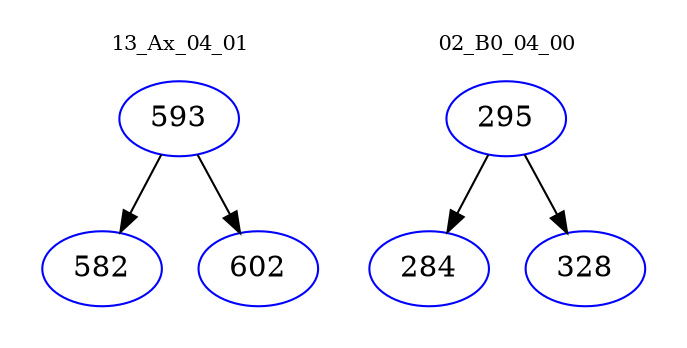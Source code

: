 digraph{
subgraph cluster_0 {
color = white
label = "13_Ax_04_01";
fontsize=10;
T0_593 [label="593", color="blue"]
T0_593 -> T0_582 [color="black"]
T0_582 [label="582", color="blue"]
T0_593 -> T0_602 [color="black"]
T0_602 [label="602", color="blue"]
}
subgraph cluster_1 {
color = white
label = "02_B0_04_00";
fontsize=10;
T1_295 [label="295", color="blue"]
T1_295 -> T1_284 [color="black"]
T1_284 [label="284", color="blue"]
T1_295 -> T1_328 [color="black"]
T1_328 [label="328", color="blue"]
}
}
